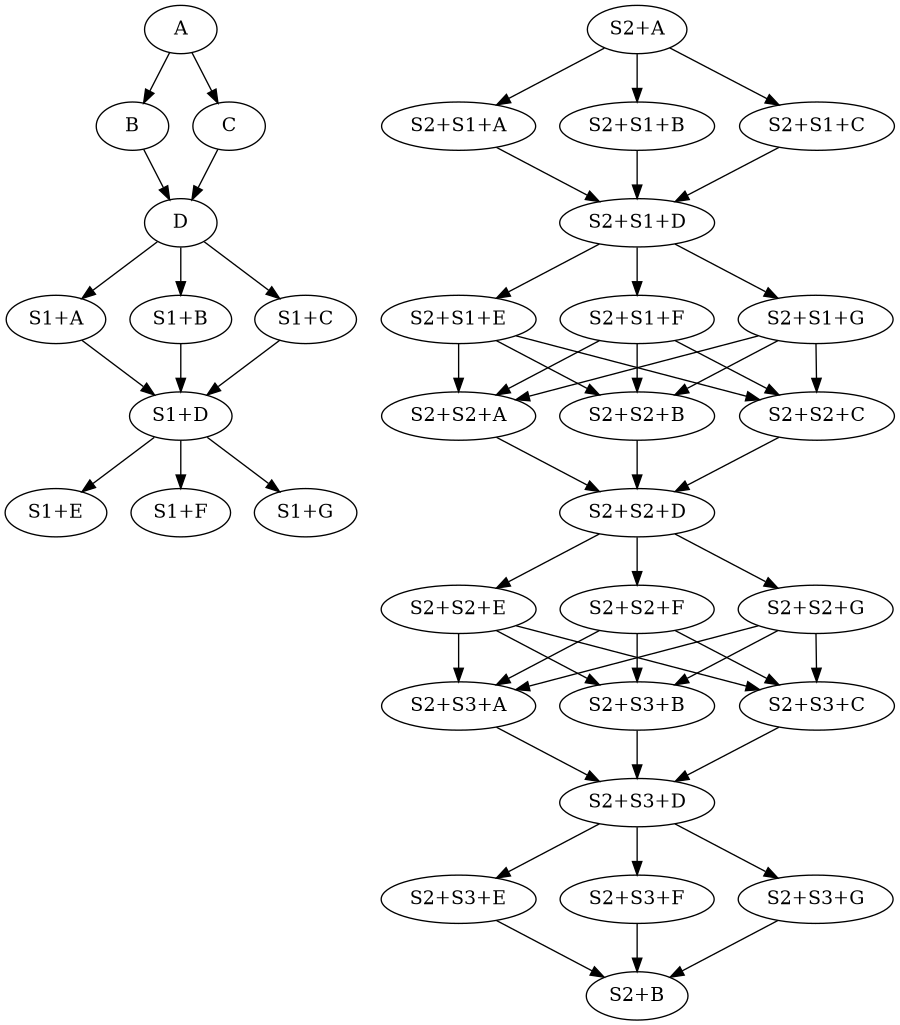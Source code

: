 digraph DAG {
	size = "6,7"

    "A" [shape=ellipse label="A"];
    "B" [shape=ellipse label="B"];
    "C" [shape=ellipse label="C"];
    "D" [shape=ellipse label="D"];
    "S2+A" [shape=ellipse label="S2+A"];
    "S2+B" [shape=ellipse label="S2+B"];
    "S2+S2+A" [shape=ellipse label="S2+S2+A"];
    "S2+S2+B" [shape=ellipse label="S2+S2+B"];
    "S2+S2+C" [shape=ellipse label="S2+S2+C"];
    "S2+S2+D" [shape=ellipse label="S2+S2+D"];
    "S2+S2+E" [shape=ellipse label="S2+S2+E"];
    "S2+S2+F" [shape=ellipse label="S2+S2+F"];
    "S2+S2+G" [shape=ellipse label="S2+S2+G"];
    "S2+S3+A" [shape=ellipse label="S2+S3+A"];
    "S2+S3+B" [shape=ellipse label="S2+S3+B"];
    "S2+S3+C" [shape=ellipse label="S2+S3+C"];
    "S2+S3+D" [shape=ellipse label="S2+S3+D"];
    "S2+S3+E" [shape=ellipse label="S2+S3+E"];
    "S2+S3+F" [shape=ellipse label="S2+S3+F"];
    "S2+S3+G" [shape=ellipse label="S2+S3+G"];
    "S2+S1+A" [shape=ellipse label="S2+S1+A"];
    "S2+S1+B" [shape=ellipse label="S2+S1+B"];
    "S2+S1+C" [shape=ellipse label="S2+S1+C"];
    "S2+S1+D" [shape=ellipse label="S2+S1+D"];
    "S2+S1+E" [shape=ellipse label="S2+S1+E"];
    "S2+S1+F" [shape=ellipse label="S2+S1+F"];
    "S2+S1+G" [shape=ellipse label="S2+S1+G"];
    "S1+A" [shape=ellipse label="S1+A"];
    "S1+B" [shape=ellipse label="S1+B"];
    "S1+C" [shape=ellipse label="S1+C"];
    "S1+D" [shape=ellipse label="S1+D"];
    "S1+E" [shape=ellipse label="S1+E"];
    "S1+F" [shape=ellipse label="S1+F"];
    "S1+G" [shape=ellipse label="S1+G"];

    "A" -> "B";
    "A" -> "C";
    "B" -> "D";
    "C" -> "D";
    "D" -> "S1+A";
    "D" -> "S1+B";
    "D" -> "S1+C";
    "S2+A" -> "S2+S1+A";
    "S2+A" -> "S2+S1+B";
    "S2+A" -> "S2+S1+C";
    "S2+S2+A" -> "S2+S2+D";
    "S2+S2+B" -> "S2+S2+D";
    "S2+S2+C" -> "S2+S2+D";
    "S2+S2+D" -> "S2+S2+E";
    "S2+S2+D" -> "S2+S2+F";
    "S2+S2+D" -> "S2+S2+G";
    "S2+S2+E" -> "S2+S3+A";
    "S2+S2+E" -> "S2+S3+B";
    "S2+S2+E" -> "S2+S3+C";
    "S2+S2+F" -> "S2+S3+A";
    "S2+S2+F" -> "S2+S3+B";
    "S2+S2+F" -> "S2+S3+C";
    "S2+S2+G" -> "S2+S3+A";
    "S2+S2+G" -> "S2+S3+B";
    "S2+S2+G" -> "S2+S3+C";
    "S2+S3+A" -> "S2+S3+D";
    "S2+S3+B" -> "S2+S3+D";
    "S2+S3+C" -> "S2+S3+D";
    "S2+S3+D" -> "S2+S3+E";
    "S2+S3+D" -> "S2+S3+F";
    "S2+S3+D" -> "S2+S3+G";
    "S2+S3+E" -> "S2+B";
    "S2+S3+F" -> "S2+B";
    "S2+S3+G" -> "S2+B";
    "S2+S1+A" -> "S2+S1+D";
    "S2+S1+B" -> "S2+S1+D";
    "S2+S1+C" -> "S2+S1+D";
    "S2+S1+D" -> "S2+S1+E";
    "S2+S1+D" -> "S2+S1+F";
    "S2+S1+D" -> "S2+S1+G";
    "S2+S1+E" -> "S2+S2+A";
    "S2+S1+E" -> "S2+S2+B";
    "S2+S1+E" -> "S2+S2+C";
    "S2+S1+F" -> "S2+S2+A";
    "S2+S1+F" -> "S2+S2+B";
    "S2+S1+F" -> "S2+S2+C";
    "S2+S1+G" -> "S2+S2+A";
    "S2+S1+G" -> "S2+S2+B";
    "S2+S1+G" -> "S2+S2+C";
    "S1+A" -> "S1+D";
    "S1+B" -> "S1+D";
    "S1+C" -> "S1+D";
    "S1+D" -> "S1+E";
    "S1+D" -> "S1+F";
    "S1+D" -> "S1+G";
}
